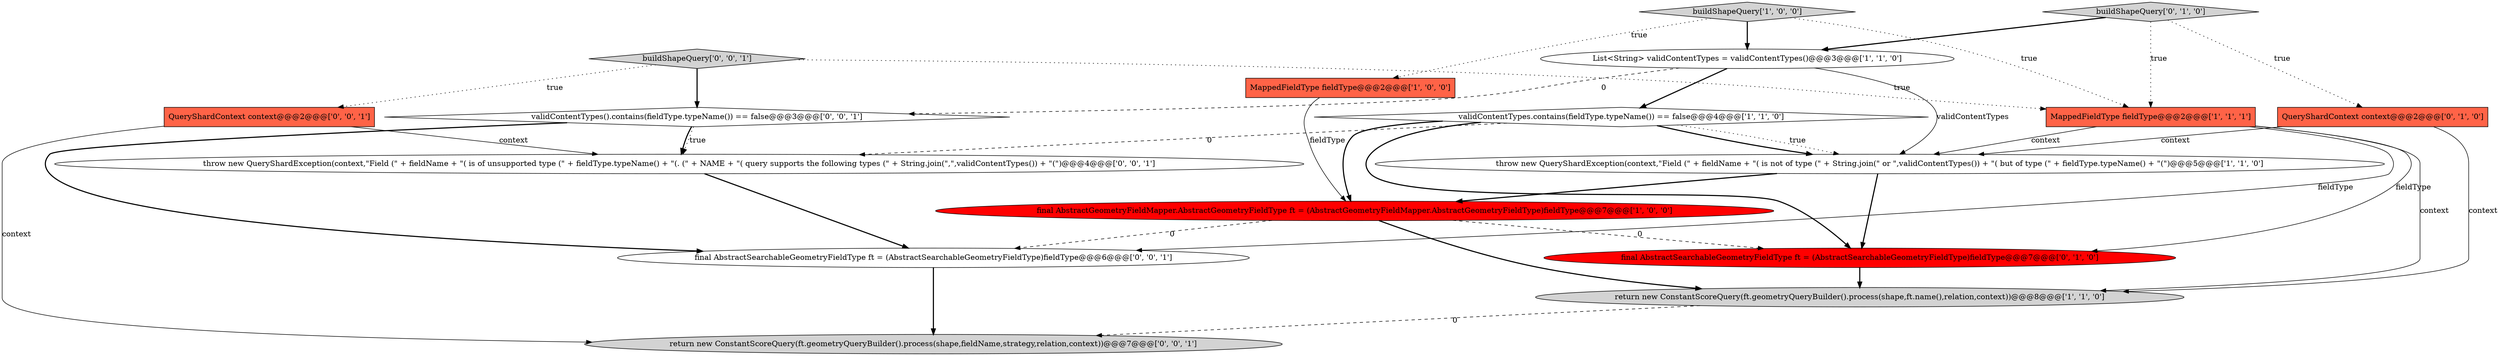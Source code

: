 digraph {
7 [style = filled, label = "validContentTypes.contains(fieldType.typeName()) == false@@@4@@@['1', '1', '0']", fillcolor = white, shape = diamond image = "AAA0AAABBB1BBB"];
8 [style = filled, label = "buildShapeQuery['0', '1', '0']", fillcolor = lightgray, shape = diamond image = "AAA0AAABBB2BBB"];
2 [style = filled, label = "throw new QueryShardException(context,\"Field (\" + fieldName + \"( is not of type (\" + String.join(\" or \",validContentTypes()) + \"( but of type (\" + fieldType.typeName() + \"(\")@@@5@@@['1', '1', '0']", fillcolor = white, shape = ellipse image = "AAA0AAABBB1BBB"];
16 [style = filled, label = "buildShapeQuery['0', '0', '1']", fillcolor = lightgray, shape = diamond image = "AAA0AAABBB3BBB"];
12 [style = filled, label = "final AbstractSearchableGeometryFieldType ft = (AbstractSearchableGeometryFieldType)fieldType@@@6@@@['0', '0', '1']", fillcolor = white, shape = ellipse image = "AAA0AAABBB3BBB"];
6 [style = filled, label = "buildShapeQuery['1', '0', '0']", fillcolor = lightgray, shape = diamond image = "AAA0AAABBB1BBB"];
13 [style = filled, label = "QueryShardContext context@@@2@@@['0', '0', '1']", fillcolor = tomato, shape = box image = "AAA0AAABBB3BBB"];
11 [style = filled, label = "return new ConstantScoreQuery(ft.geometryQueryBuilder().process(shape,fieldName,strategy,relation,context))@@@7@@@['0', '0', '1']", fillcolor = lightgray, shape = ellipse image = "AAA0AAABBB3BBB"];
9 [style = filled, label = "QueryShardContext context@@@2@@@['0', '1', '0']", fillcolor = tomato, shape = box image = "AAA0AAABBB2BBB"];
0 [style = filled, label = "return new ConstantScoreQuery(ft.geometryQueryBuilder().process(shape,ft.name(),relation,context))@@@8@@@['1', '1', '0']", fillcolor = lightgray, shape = ellipse image = "AAA0AAABBB1BBB"];
1 [style = filled, label = "List<String> validContentTypes = validContentTypes()@@@3@@@['1', '1', '0']", fillcolor = white, shape = ellipse image = "AAA0AAABBB1BBB"];
14 [style = filled, label = "throw new QueryShardException(context,\"Field (\" + fieldName + \"( is of unsupported type (\" + fieldType.typeName() + \"(. (\" + NAME + \"( query supports the following types (\" + String.join(\",\",validContentTypes()) + \"(\")@@@4@@@['0', '0', '1']", fillcolor = white, shape = ellipse image = "AAA0AAABBB3BBB"];
4 [style = filled, label = "MappedFieldType fieldType@@@2@@@['1', '1', '1']", fillcolor = tomato, shape = box image = "AAA0AAABBB1BBB"];
5 [style = filled, label = "final AbstractGeometryFieldMapper.AbstractGeometryFieldType ft = (AbstractGeometryFieldMapper.AbstractGeometryFieldType)fieldType@@@7@@@['1', '0', '0']", fillcolor = red, shape = ellipse image = "AAA1AAABBB1BBB"];
3 [style = filled, label = "MappedFieldType fieldType@@@2@@@['1', '0', '0']", fillcolor = tomato, shape = box image = "AAA0AAABBB1BBB"];
15 [style = filled, label = "validContentTypes().contains(fieldType.typeName()) == false@@@3@@@['0', '0', '1']", fillcolor = white, shape = diamond image = "AAA0AAABBB3BBB"];
10 [style = filled, label = "final AbstractSearchableGeometryFieldType ft = (AbstractSearchableGeometryFieldType)fieldType@@@7@@@['0', '1', '0']", fillcolor = red, shape = ellipse image = "AAA1AAABBB2BBB"];
16->15 [style = bold, label=""];
7->2 [style = dotted, label="true"];
5->12 [style = dashed, label="0"];
1->2 [style = solid, label="validContentTypes"];
13->14 [style = solid, label="context"];
15->14 [style = bold, label=""];
16->13 [style = dotted, label="true"];
7->10 [style = bold, label=""];
9->0 [style = solid, label="context"];
1->15 [style = dashed, label="0"];
7->14 [style = dashed, label="0"];
12->11 [style = bold, label=""];
0->11 [style = dashed, label="0"];
15->14 [style = dotted, label="true"];
2->10 [style = bold, label=""];
3->5 [style = solid, label="fieldType"];
16->4 [style = dotted, label="true"];
1->7 [style = bold, label=""];
13->11 [style = solid, label="context"];
8->4 [style = dotted, label="true"];
8->1 [style = bold, label=""];
6->1 [style = bold, label=""];
7->5 [style = bold, label=""];
6->4 [style = dotted, label="true"];
5->0 [style = bold, label=""];
5->10 [style = dashed, label="0"];
9->2 [style = solid, label="context"];
7->2 [style = bold, label=""];
4->12 [style = solid, label="fieldType"];
14->12 [style = bold, label=""];
10->0 [style = bold, label=""];
4->2 [style = solid, label="context"];
4->10 [style = solid, label="fieldType"];
15->12 [style = bold, label=""];
8->9 [style = dotted, label="true"];
6->3 [style = dotted, label="true"];
4->0 [style = solid, label="context"];
2->5 [style = bold, label=""];
}
